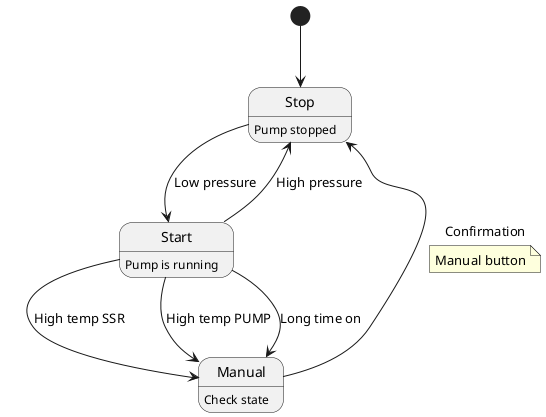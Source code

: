 @startuml
[*] --> Stop
Start: Pump is running
Stop: Pump stopped
Manual: Check state
Stop --> Start : Low pressure
Start --> Stop : High pressure
Start --> Manual : High temp SSR
Start --> Manual : High temp PUMP
Start --> Manual : Long time on
Manual --> Stop : Confirmation
note on link
  Manual button
end note
@enduml